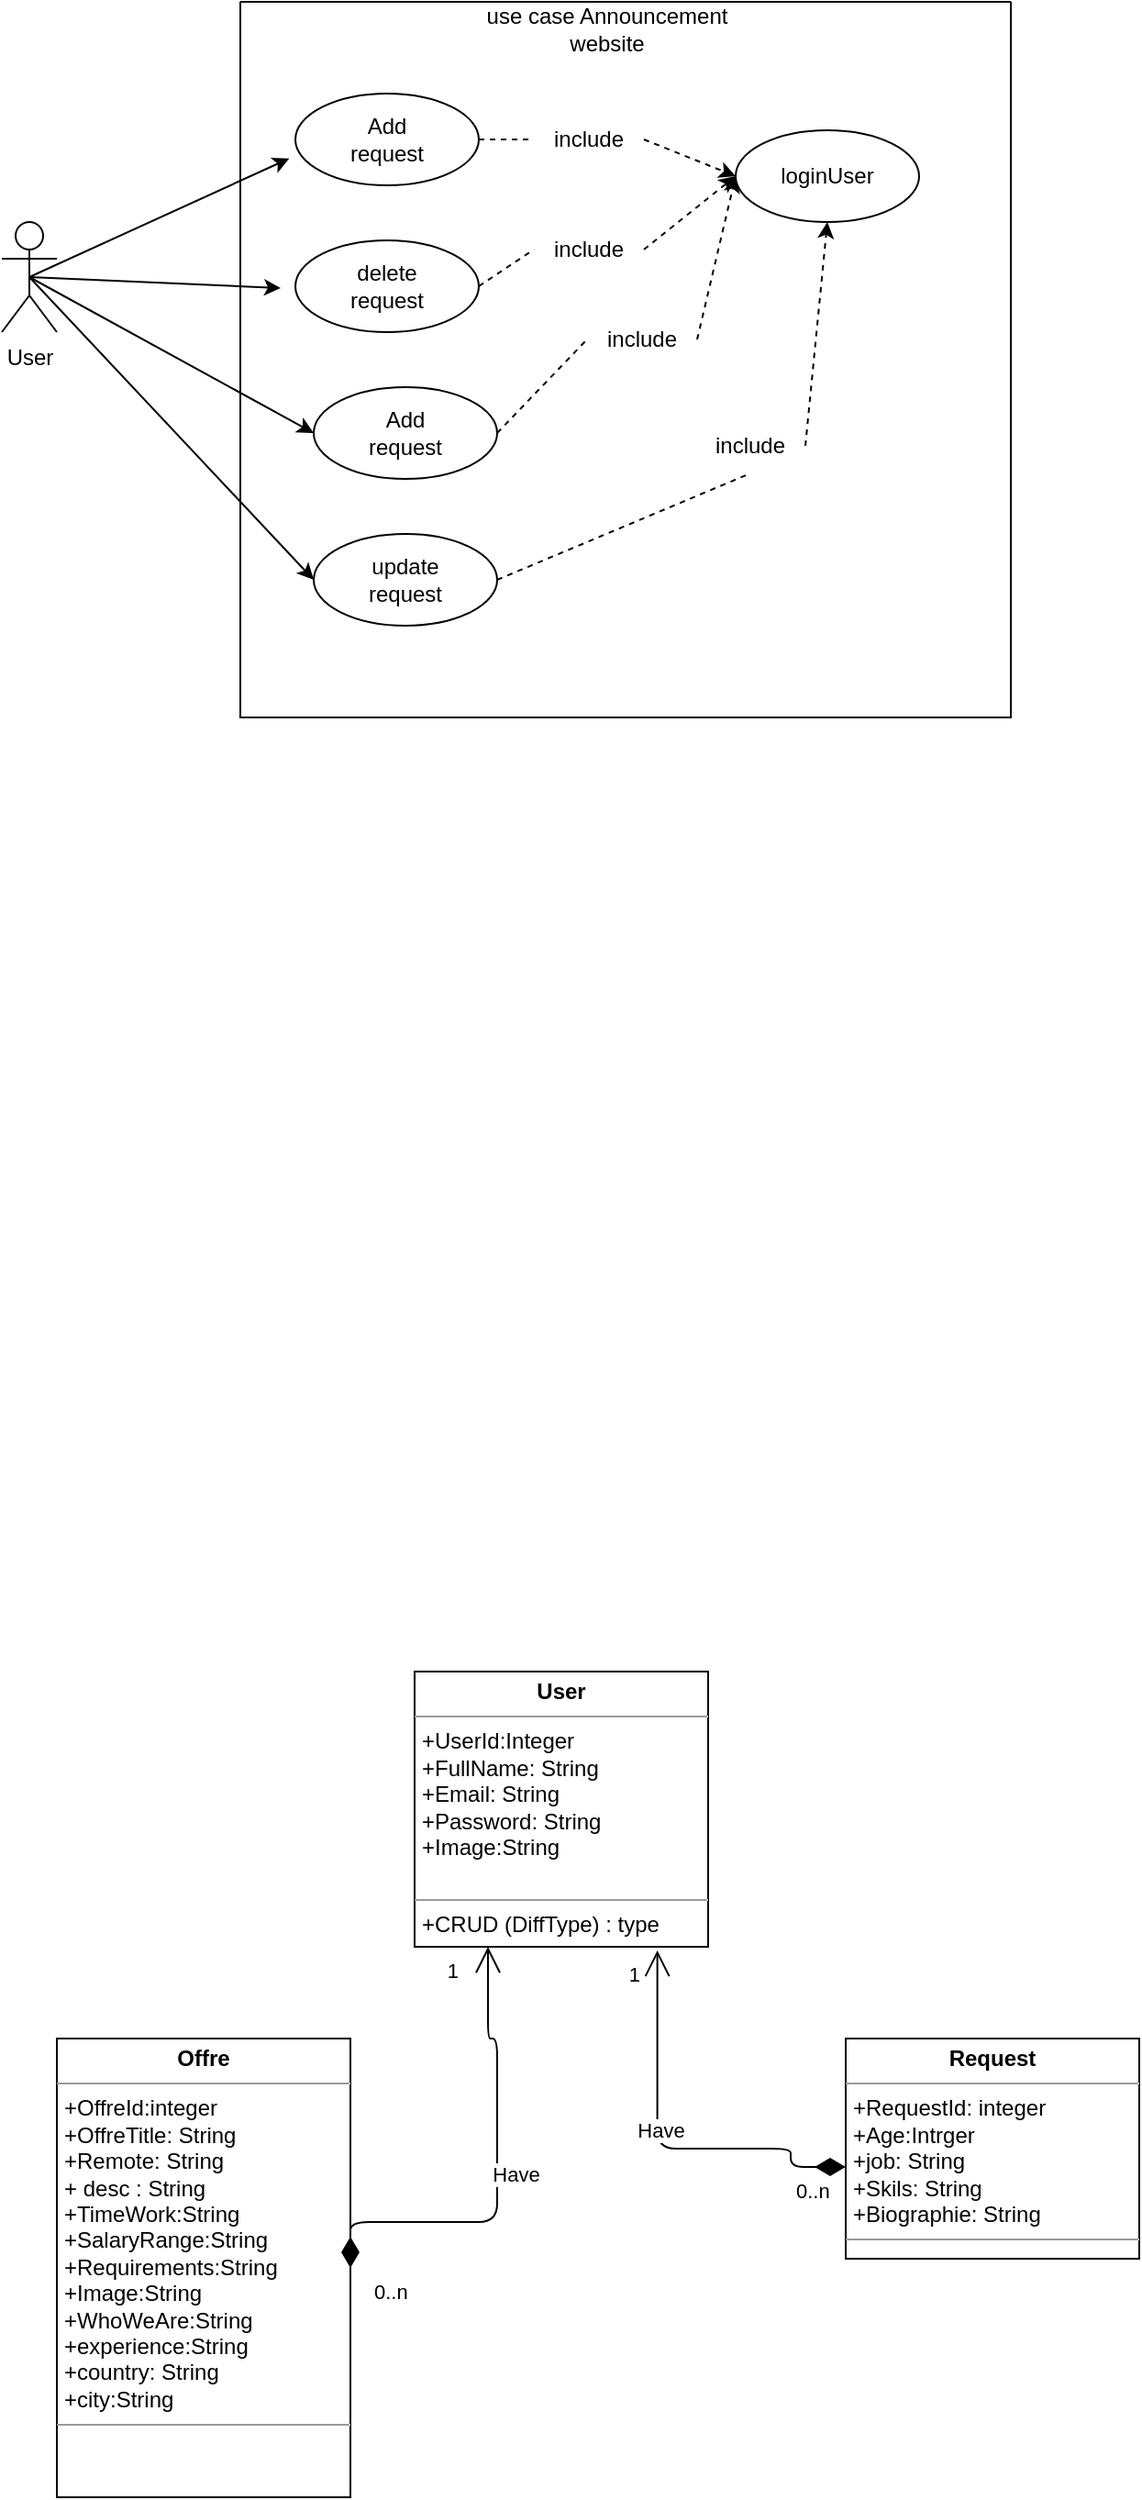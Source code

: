 <mxfile>
    <diagram id="QVY8fGNV-1GPQ9jTZrds" name="Page-1">
        <mxGraphModel dx="734" dy="407" grid="1" gridSize="10" guides="1" tooltips="1" connect="1" arrows="1" fold="1" page="1" pageScale="1" pageWidth="850" pageHeight="1100" math="0" shadow="0">
            <root>
                <mxCell id="0"/>
                <mxCell id="1" parent="0"/>
                <mxCell id="2" value="" style="swimlane;startSize=0;" parent="1" vertex="1">
                    <mxGeometry x="170" y="190" width="420" height="390" as="geometry"/>
                </mxCell>
                <mxCell id="3" value="use case Announcement website" style="text;html=1;strokeColor=none;fillColor=none;align=center;verticalAlign=middle;whiteSpace=wrap;rounded=0;" parent="2" vertex="1">
                    <mxGeometry x="130" width="140" height="30" as="geometry"/>
                </mxCell>
                <mxCell id="23" style="edgeStyle=none;html=1;exitX=1;exitY=0.5;exitDx=0;exitDy=0;entryX=0;entryY=0.5;entryDx=0;entryDy=0;dashed=1;startArrow=none;" parent="2" source="24" target="15" edge="1">
                    <mxGeometry relative="1" as="geometry"/>
                </mxCell>
                <mxCell id="5" value="" style="ellipse;whiteSpace=wrap;html=1;" parent="2" vertex="1">
                    <mxGeometry x="30" y="50" width="100" height="50" as="geometry"/>
                </mxCell>
                <mxCell id="6" value="Add request" style="text;html=1;strokeColor=none;fillColor=none;align=center;verticalAlign=middle;whiteSpace=wrap;rounded=0;" parent="2" vertex="1">
                    <mxGeometry x="50" y="60" width="60" height="30" as="geometry"/>
                </mxCell>
                <mxCell id="26" style="edgeStyle=none;html=1;exitX=1;exitY=0.5;exitDx=0;exitDy=0;entryX=0;entryY=0.5;entryDx=0;entryDy=0;dashed=1;startArrow=none;" parent="2" source="27" target="15" edge="1">
                    <mxGeometry relative="1" as="geometry"/>
                </mxCell>
                <mxCell id="11" value="" style="ellipse;whiteSpace=wrap;html=1;" parent="2" vertex="1">
                    <mxGeometry x="30" y="130" width="100" height="50" as="geometry"/>
                </mxCell>
                <mxCell id="12" value="delete request" style="text;html=1;strokeColor=none;fillColor=none;align=center;verticalAlign=middle;whiteSpace=wrap;rounded=0;" parent="2" vertex="1">
                    <mxGeometry x="50" y="140" width="60" height="30" as="geometry"/>
                </mxCell>
                <mxCell id="29" style="edgeStyle=none;html=1;exitX=1;exitY=0.5;exitDx=0;exitDy=0;entryX=0;entryY=0.5;entryDx=0;entryDy=0;dashed=1;startArrow=none;" parent="2" source="30" target="15" edge="1">
                    <mxGeometry relative="1" as="geometry"/>
                </mxCell>
                <mxCell id="13" value="" style="ellipse;whiteSpace=wrap;html=1;" parent="2" vertex="1">
                    <mxGeometry x="40" y="210" width="100" height="50" as="geometry"/>
                </mxCell>
                <mxCell id="14" value="Add request" style="text;html=1;strokeColor=none;fillColor=none;align=center;verticalAlign=middle;whiteSpace=wrap;rounded=0;" parent="2" vertex="1">
                    <mxGeometry x="60" y="220" width="60" height="30" as="geometry"/>
                </mxCell>
                <mxCell id="15" value="" style="ellipse;whiteSpace=wrap;html=1;" parent="2" vertex="1">
                    <mxGeometry x="270" y="70" width="100" height="50" as="geometry"/>
                </mxCell>
                <mxCell id="16" value="loginUser" style="text;html=1;strokeColor=none;fillColor=none;align=center;verticalAlign=middle;whiteSpace=wrap;rounded=0;" parent="2" vertex="1">
                    <mxGeometry x="290" y="80" width="60" height="30" as="geometry"/>
                </mxCell>
                <mxCell id="32" style="edgeStyle=none;html=1;exitX=1;exitY=0.5;exitDx=0;exitDy=0;entryX=0.5;entryY=1;entryDx=0;entryDy=0;dashed=1;startArrow=none;" parent="2" source="33" target="15" edge="1">
                    <mxGeometry relative="1" as="geometry"/>
                </mxCell>
                <mxCell id="17" value="" style="ellipse;whiteSpace=wrap;html=1;" parent="2" vertex="1">
                    <mxGeometry x="40" y="290" width="100" height="50" as="geometry"/>
                </mxCell>
                <mxCell id="18" value="update request" style="text;html=1;strokeColor=none;fillColor=none;align=center;verticalAlign=middle;whiteSpace=wrap;rounded=0;" parent="2" vertex="1">
                    <mxGeometry x="60" y="300" width="60" height="30" as="geometry"/>
                </mxCell>
                <mxCell id="24" value="include" style="text;html=1;strokeColor=none;fillColor=none;align=center;verticalAlign=middle;whiteSpace=wrap;rounded=0;" parent="2" vertex="1">
                    <mxGeometry x="160" y="60" width="60" height="30" as="geometry"/>
                </mxCell>
                <mxCell id="25" value="" style="edgeStyle=none;html=1;exitX=1;exitY=0.5;exitDx=0;exitDy=0;entryX=0;entryY=0.5;entryDx=0;entryDy=0;dashed=1;endArrow=none;" parent="2" source="5" target="24" edge="1">
                    <mxGeometry relative="1" as="geometry">
                        <mxPoint x="300" y="265" as="sourcePoint"/>
                        <mxPoint x="440" y="285" as="targetPoint"/>
                    </mxGeometry>
                </mxCell>
                <mxCell id="27" value="include" style="text;html=1;strokeColor=none;fillColor=none;align=center;verticalAlign=middle;whiteSpace=wrap;rounded=0;" parent="2" vertex="1">
                    <mxGeometry x="160" y="120" width="60" height="30" as="geometry"/>
                </mxCell>
                <mxCell id="28" value="" style="edgeStyle=none;html=1;exitX=1;exitY=0.5;exitDx=0;exitDy=0;entryX=0;entryY=0.5;entryDx=0;entryDy=0;dashed=1;endArrow=none;" parent="2" source="11" target="27" edge="1">
                    <mxGeometry relative="1" as="geometry">
                        <mxPoint x="300" y="345" as="sourcePoint"/>
                        <mxPoint x="440" y="285" as="targetPoint"/>
                    </mxGeometry>
                </mxCell>
                <mxCell id="30" value="include" style="text;html=1;strokeColor=none;fillColor=none;align=center;verticalAlign=middle;whiteSpace=wrap;rounded=0;" parent="2" vertex="1">
                    <mxGeometry x="189" y="169" width="60" height="30" as="geometry"/>
                </mxCell>
                <mxCell id="31" value="" style="edgeStyle=none;html=1;exitX=1;exitY=0.5;exitDx=0;exitDy=0;entryX=0;entryY=0.5;entryDx=0;entryDy=0;dashed=1;endArrow=none;" parent="2" source="13" target="30" edge="1">
                    <mxGeometry relative="1" as="geometry">
                        <mxPoint x="310" y="425" as="sourcePoint"/>
                        <mxPoint x="440" y="285" as="targetPoint"/>
                    </mxGeometry>
                </mxCell>
                <mxCell id="33" value="include" style="text;html=1;strokeColor=none;fillColor=none;align=center;verticalAlign=middle;whiteSpace=wrap;rounded=0;" parent="2" vertex="1">
                    <mxGeometry x="248" y="227" width="60" height="30" as="geometry"/>
                </mxCell>
                <mxCell id="34" value="" style="edgeStyle=none;html=1;exitX=1;exitY=0.5;exitDx=0;exitDy=0;entryX=0.5;entryY=1;entryDx=0;entryDy=0;dashed=1;endArrow=none;" parent="2" source="17" target="33" edge="1">
                    <mxGeometry relative="1" as="geometry">
                        <mxPoint x="310" y="505" as="sourcePoint"/>
                        <mxPoint x="490" y="310" as="targetPoint"/>
                    </mxGeometry>
                </mxCell>
                <mxCell id="19" style="edgeStyle=none;html=1;exitX=0.5;exitY=0.5;exitDx=0;exitDy=0;exitPerimeter=0;entryX=-0.033;entryY=0.707;entryDx=0;entryDy=0;entryPerimeter=0;" parent="1" source="4" target="5" edge="1">
                    <mxGeometry relative="1" as="geometry"/>
                </mxCell>
                <mxCell id="20" style="edgeStyle=none;html=1;exitX=0.5;exitY=0.5;exitDx=0;exitDy=0;exitPerimeter=0;entryX=-0.08;entryY=0.52;entryDx=0;entryDy=0;entryPerimeter=0;" parent="1" source="4" target="11" edge="1">
                    <mxGeometry relative="1" as="geometry"/>
                </mxCell>
                <mxCell id="21" style="edgeStyle=none;html=1;exitX=0.5;exitY=0.5;exitDx=0;exitDy=0;exitPerimeter=0;entryX=0;entryY=0.5;entryDx=0;entryDy=0;" parent="1" source="4" target="13" edge="1">
                    <mxGeometry relative="1" as="geometry"/>
                </mxCell>
                <mxCell id="22" style="edgeStyle=none;html=1;exitX=0.5;exitY=0.5;exitDx=0;exitDy=0;exitPerimeter=0;entryX=0;entryY=0.5;entryDx=0;entryDy=0;" parent="1" source="4" target="17" edge="1">
                    <mxGeometry relative="1" as="geometry"/>
                </mxCell>
                <mxCell id="4" value="User" style="shape=umlActor;verticalLabelPosition=bottom;verticalAlign=top;html=1;outlineConnect=0;" parent="1" vertex="1">
                    <mxGeometry x="40" y="310" width="30" height="60" as="geometry"/>
                </mxCell>
                <mxCell id="64" value="&lt;p style=&quot;margin: 0px ; margin-top: 4px ; text-align: center&quot;&gt;&lt;b&gt;User&lt;/b&gt;&lt;/p&gt;&lt;hr size=&quot;1&quot;&gt;&lt;p style=&quot;margin: 0px ; margin-left: 4px&quot;&gt;+UserId:Integer&lt;/p&gt;&lt;p style=&quot;margin: 0px 0px 0px 4px&quot;&gt;+FullName: String&lt;/p&gt;&lt;p style=&quot;margin: 0px 0px 0px 4px&quot;&gt;+Email: String&lt;/p&gt;&lt;p style=&quot;margin: 0px 0px 0px 4px&quot;&gt;+Password: String&lt;/p&gt;&lt;p style=&quot;margin: 0px 0px 0px 4px&quot;&gt;+Image:String&lt;/p&gt;&lt;div&gt;&lt;br&gt;&lt;/div&gt;&lt;hr size=&quot;1&quot;&gt;&lt;p style=&quot;margin: 0px ; margin-left: 4px&quot;&gt;+CRUD (DiffType) : type&lt;/p&gt;" style="verticalAlign=top;align=left;overflow=fill;fontSize=12;fontFamily=Helvetica;html=1;" parent="1" vertex="1">
                    <mxGeometry x="265" y="1100" width="160" height="150" as="geometry"/>
                </mxCell>
                <mxCell id="68" value="&lt;p style=&quot;margin: 0px ; margin-top: 4px ; text-align: center&quot;&gt;&lt;b&gt;Request&lt;/b&gt;&lt;/p&gt;&lt;hr size=&quot;1&quot;&gt;&lt;p style=&quot;margin: 0px ; margin-left: 4px&quot;&gt;+RequestId: integer&lt;/p&gt;&lt;p style=&quot;margin: 0px ; margin-left: 4px&quot;&gt;+Age:Intrger&lt;/p&gt;&lt;p style=&quot;margin: 0px ; margin-left: 4px&quot;&gt;+job: String&lt;/p&gt;&lt;p style=&quot;margin: 0px ; margin-left: 4px&quot;&gt;+Skils: String&lt;/p&gt;&lt;p style=&quot;margin: 0px ; margin-left: 4px&quot;&gt;+Biographie: String&lt;/p&gt;&lt;hr size=&quot;1&quot;&gt;&lt;p style=&quot;margin: 0px ; margin-left: 4px&quot;&gt;&lt;br&gt;&lt;/p&gt;" style="verticalAlign=top;align=left;overflow=fill;fontSize=12;fontFamily=Helvetica;html=1;" parent="1" vertex="1">
                    <mxGeometry x="500" y="1300" width="160" height="120" as="geometry"/>
                </mxCell>
                <mxCell id="69" value="&lt;p style=&quot;margin: 0px ; margin-top: 4px ; text-align: center&quot;&gt;&lt;b&gt;Offre&lt;/b&gt;&lt;/p&gt;&lt;hr size=&quot;1&quot;&gt;&lt;p style=&quot;margin: 0px ; margin-left: 4px&quot;&gt;+OffreId:integer&lt;/p&gt;&lt;p style=&quot;margin: 0px ; margin-left: 4px&quot;&gt;+OffreTitle: String&lt;/p&gt;&lt;p style=&quot;margin: 0px ; margin-left: 4px&quot;&gt;+Remote: String&lt;/p&gt;&lt;p style=&quot;margin: 0px ; margin-left: 4px&quot;&gt;+ desc : String&lt;/p&gt;&lt;p style=&quot;margin: 0px ; margin-left: 4px&quot;&gt;+TimeWork:String&lt;/p&gt;&lt;p style=&quot;margin: 0px ; margin-left: 4px&quot;&gt;+SalaryRange:String&lt;/p&gt;&lt;p style=&quot;margin: 0px ; margin-left: 4px&quot;&gt;+Requirements:String&lt;/p&gt;&lt;p style=&quot;margin: 0px ; margin-left: 4px&quot;&gt;+Image:String&lt;/p&gt;&lt;p style=&quot;margin: 0px ; margin-left: 4px&quot;&gt;+WhoWeAre:String&lt;/p&gt;&lt;p style=&quot;margin: 0px ; margin-left: 4px&quot;&gt;+experience:String&lt;/p&gt;&lt;p style=&quot;margin: 0px ; margin-left: 4px&quot;&gt;+country: String&lt;/p&gt;&lt;p style=&quot;margin: 0px ; margin-left: 4px&quot;&gt;+city:String&lt;/p&gt;&lt;hr size=&quot;1&quot;&gt;&lt;p style=&quot;margin: 0px ; margin-left: 4px&quot;&gt;&lt;br&gt;&lt;/p&gt;" style="verticalAlign=top;align=left;overflow=fill;fontSize=12;fontFamily=Helvetica;html=1;" parent="1" vertex="1">
                    <mxGeometry x="70" y="1300" width="160" height="250" as="geometry"/>
                </mxCell>
                <mxCell id="70" value="Have" style="endArrow=open;html=1;endSize=12;startArrow=diamondThin;startSize=14;startFill=1;edgeStyle=orthogonalEdgeStyle;entryX=0.827;entryY=1.013;entryDx=0;entryDy=0;entryPerimeter=0;" parent="1" source="68" target="64" edge="1">
                    <mxGeometry x="0.006" y="-10" relative="1" as="geometry">
                        <mxPoint x="480" y="1360" as="sourcePoint"/>
                        <mxPoint x="520" y="1360" as="targetPoint"/>
                        <Array as="points">
                            <mxPoint x="470" y="1370"/>
                            <mxPoint x="470" y="1360"/>
                            <mxPoint x="397" y="1360"/>
                        </Array>
                        <mxPoint as="offset"/>
                    </mxGeometry>
                </mxCell>
                <mxCell id="71" value="0..n" style="edgeLabel;resizable=0;html=1;align=left;verticalAlign=top;" parent="70" connectable="0" vertex="1">
                    <mxGeometry x="-1" relative="1" as="geometry">
                        <mxPoint x="-29" as="offset"/>
                    </mxGeometry>
                </mxCell>
                <mxCell id="72" value="1" style="edgeLabel;resizable=0;html=1;align=right;verticalAlign=top;" parent="70" connectable="0" vertex="1">
                    <mxGeometry x="1" relative="1" as="geometry">
                        <mxPoint x="-9" as="offset"/>
                    </mxGeometry>
                </mxCell>
                <mxCell id="74" value="Have" style="endArrow=open;html=1;endSize=12;startArrow=diamondThin;startSize=14;startFill=1;edgeStyle=orthogonalEdgeStyle;entryX=0.25;entryY=1;entryDx=0;entryDy=0;exitX=1;exitY=0.5;exitDx=0;exitDy=0;" parent="1" source="69" target="64" edge="1">
                    <mxGeometry x="0.006" y="-10" relative="1" as="geometry">
                        <mxPoint x="240" y="1380" as="sourcePoint"/>
                        <mxPoint x="270" y="1330" as="targetPoint"/>
                        <Array as="points">
                            <mxPoint x="310" y="1400"/>
                            <mxPoint x="310" y="1300"/>
                            <mxPoint x="305" y="1300"/>
                        </Array>
                        <mxPoint as="offset"/>
                    </mxGeometry>
                </mxCell>
                <mxCell id="75" value="0..n" style="edgeLabel;resizable=0;html=1;align=left;verticalAlign=top;" parent="74" connectable="0" vertex="1">
                    <mxGeometry x="-1" relative="1" as="geometry">
                        <mxPoint x="11" as="offset"/>
                    </mxGeometry>
                </mxCell>
                <mxCell id="76" value="1" style="edgeLabel;resizable=0;html=1;align=right;verticalAlign=top;" parent="74" connectable="0" vertex="1">
                    <mxGeometry x="1" relative="1" as="geometry">
                        <mxPoint x="-16" as="offset"/>
                    </mxGeometry>
                </mxCell>
            </root>
        </mxGraphModel>
    </diagram>
</mxfile>